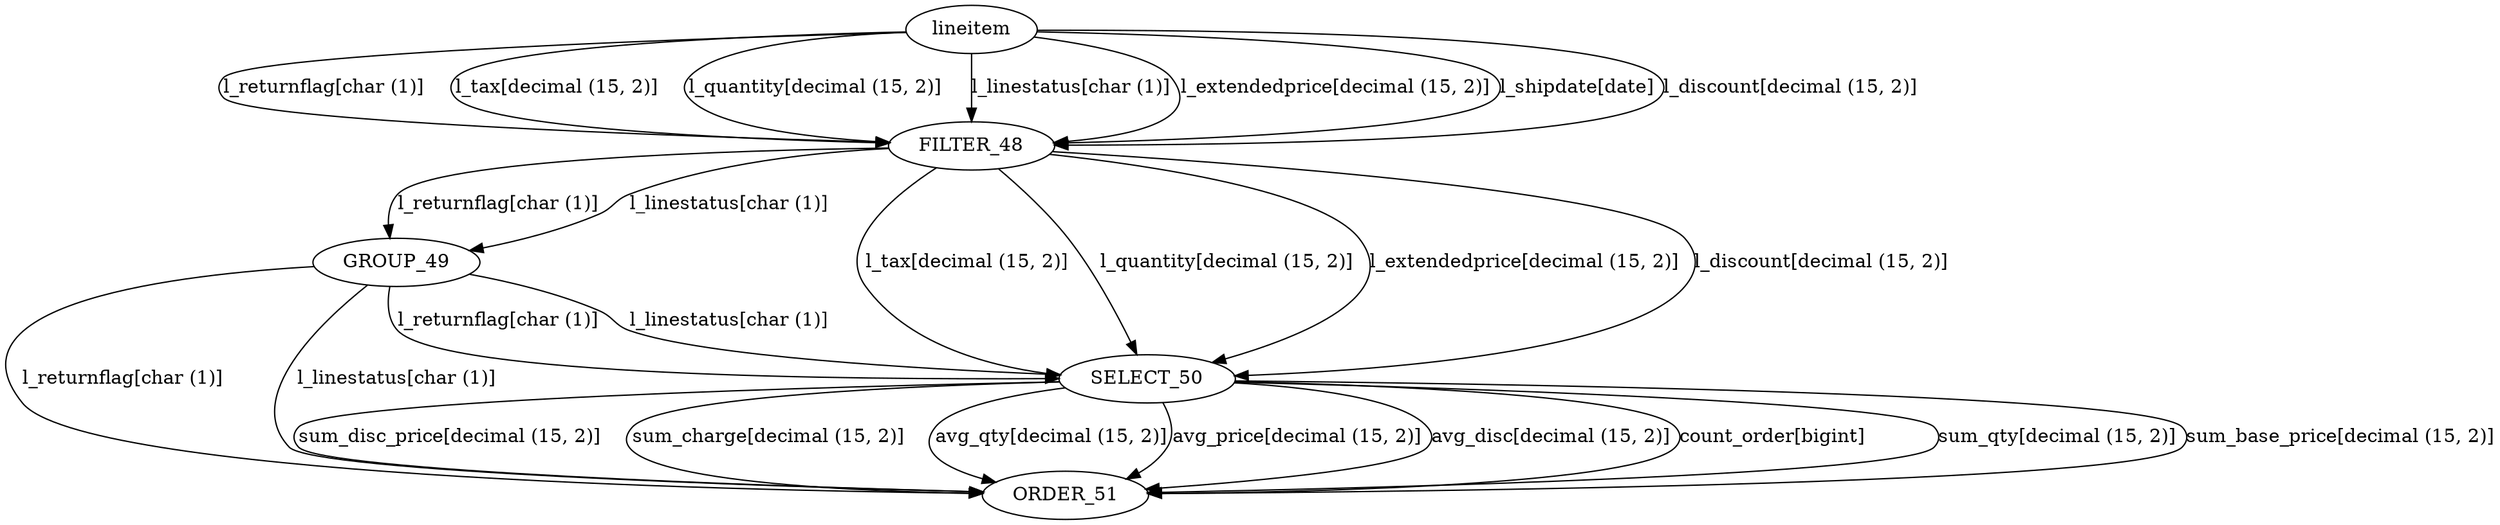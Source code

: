 digraph {
"lineitem" -> "FILTER_48"[label="l_returnflag[char (1)]"]
"lineitem" -> "FILTER_48"[label="l_tax[decimal (15, 2)]"]
"lineitem" -> "FILTER_48"[label="l_quantity[decimal (15, 2)]"]
"lineitem" -> "FILTER_48"[label="l_linestatus[char (1)]"]
"lineitem" -> "FILTER_48"[label="l_extendedprice[decimal (15, 2)]"]
"lineitem" -> "FILTER_48"[label="l_shipdate[date]"]
"lineitem" -> "FILTER_48"[label="l_discount[decimal (15, 2)]"]
"FILTER_48" -> "GROUP_49"[label="l_returnflag[char (1)]"]
"FILTER_48" -> "GROUP_49"[label="l_linestatus[char (1)]"]
"GROUP_49" -> "SELECT_50"[label="l_returnflag[char (1)]"]
"FILTER_48" -> "SELECT_50"[label="l_tax[decimal (15, 2)]"]
"FILTER_48" -> "SELECT_50"[label="l_quantity[decimal (15, 2)]"]
"GROUP_49" -> "SELECT_50"[label="l_linestatus[char (1)]"]
"FILTER_48" -> "SELECT_50"[label="l_extendedprice[decimal (15, 2)]"]
"FILTER_48" -> "SELECT_50"[label="l_discount[decimal (15, 2)]"]
"GROUP_49" -> "ORDER_51"[label="l_returnflag[char (1)]"]
"GROUP_49" -> "ORDER_51"[label="l_linestatus[char (1)]"]
"SELECT_50" -> "ORDER_51"[label="sum_qty[decimal (15, 2)]"]
"SELECT_50" -> "ORDER_51"[label="sum_base_price[decimal (15, 2)]"]
"SELECT_50" -> "ORDER_51"[label="sum_disc_price[decimal (15, 2)]"]
"SELECT_50" -> "ORDER_51"[label="sum_charge[decimal (15, 2)]"]
"SELECT_50" -> "ORDER_51"[label="avg_qty[decimal (15, 2)]"]
"SELECT_50" -> "ORDER_51"[label="avg_price[decimal (15, 2)]"]
"SELECT_50" -> "ORDER_51"[label="avg_disc[decimal (15, 2)]"]
"SELECT_50" -> "ORDER_51"[label="count_order[bigint]"]
}
